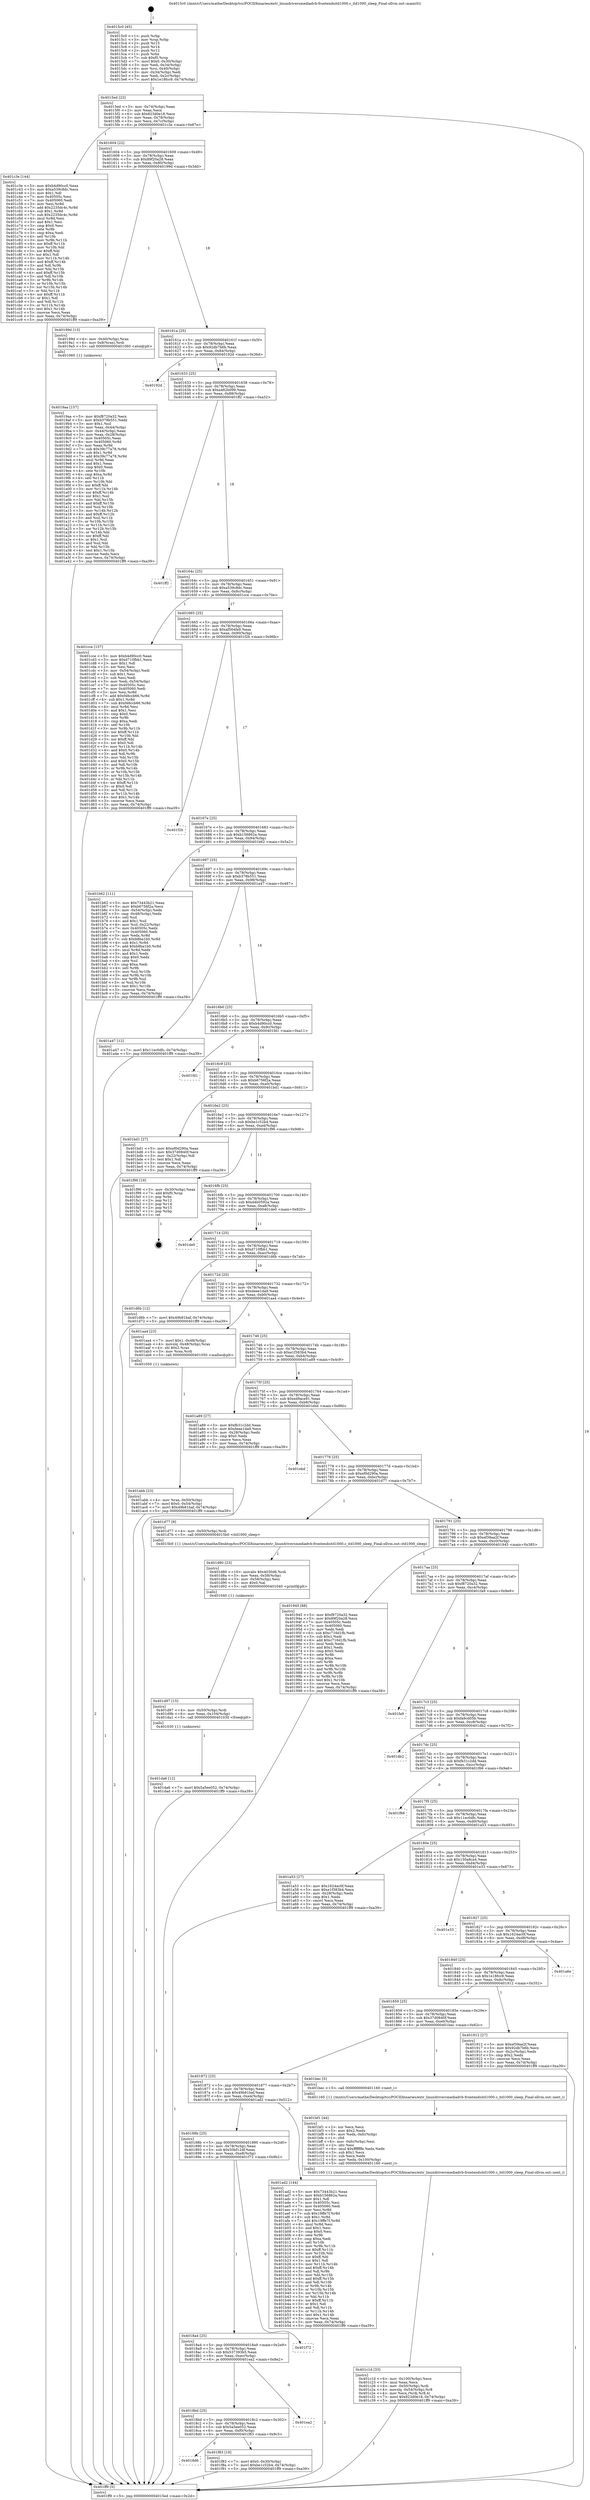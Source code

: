digraph "0x4015c0" {
  label = "0x4015c0 (/mnt/c/Users/mathe/Desktop/tcc/POCII/binaries/extr_linuxdriversmediadvb-frontendsitd1000.c_itd1000_sleep_Final-ollvm.out::main(0))"
  labelloc = "t"
  node[shape=record]

  Entry [label="",width=0.3,height=0.3,shape=circle,fillcolor=black,style=filled]
  "0x4015ed" [label="{
     0x4015ed [23]\l
     | [instrs]\l
     &nbsp;&nbsp;0x4015ed \<+3\>: mov -0x74(%rbp),%eax\l
     &nbsp;&nbsp;0x4015f0 \<+2\>: mov %eax,%ecx\l
     &nbsp;&nbsp;0x4015f2 \<+6\>: sub $0x823d0e18,%ecx\l
     &nbsp;&nbsp;0x4015f8 \<+3\>: mov %eax,-0x78(%rbp)\l
     &nbsp;&nbsp;0x4015fb \<+3\>: mov %ecx,-0x7c(%rbp)\l
     &nbsp;&nbsp;0x4015fe \<+6\>: je 0000000000401c3e \<main+0x67e\>\l
  }"]
  "0x401c3e" [label="{
     0x401c3e [144]\l
     | [instrs]\l
     &nbsp;&nbsp;0x401c3e \<+5\>: mov $0xb4d90cc0,%eax\l
     &nbsp;&nbsp;0x401c43 \<+5\>: mov $0xa539c8dc,%ecx\l
     &nbsp;&nbsp;0x401c48 \<+2\>: mov $0x1,%dl\l
     &nbsp;&nbsp;0x401c4a \<+7\>: mov 0x40505c,%esi\l
     &nbsp;&nbsp;0x401c51 \<+7\>: mov 0x405060,%edi\l
     &nbsp;&nbsp;0x401c58 \<+3\>: mov %esi,%r8d\l
     &nbsp;&nbsp;0x401c5b \<+7\>: add $0x2235dc4c,%r8d\l
     &nbsp;&nbsp;0x401c62 \<+4\>: sub $0x1,%r8d\l
     &nbsp;&nbsp;0x401c66 \<+7\>: sub $0x2235dc4c,%r8d\l
     &nbsp;&nbsp;0x401c6d \<+4\>: imul %r8d,%esi\l
     &nbsp;&nbsp;0x401c71 \<+3\>: and $0x1,%esi\l
     &nbsp;&nbsp;0x401c74 \<+3\>: cmp $0x0,%esi\l
     &nbsp;&nbsp;0x401c77 \<+4\>: sete %r9b\l
     &nbsp;&nbsp;0x401c7b \<+3\>: cmp $0xa,%edi\l
     &nbsp;&nbsp;0x401c7e \<+4\>: setl %r10b\l
     &nbsp;&nbsp;0x401c82 \<+3\>: mov %r9b,%r11b\l
     &nbsp;&nbsp;0x401c85 \<+4\>: xor $0xff,%r11b\l
     &nbsp;&nbsp;0x401c89 \<+3\>: mov %r10b,%bl\l
     &nbsp;&nbsp;0x401c8c \<+3\>: xor $0xff,%bl\l
     &nbsp;&nbsp;0x401c8f \<+3\>: xor $0x1,%dl\l
     &nbsp;&nbsp;0x401c92 \<+3\>: mov %r11b,%r14b\l
     &nbsp;&nbsp;0x401c95 \<+4\>: and $0xff,%r14b\l
     &nbsp;&nbsp;0x401c99 \<+3\>: and %dl,%r9b\l
     &nbsp;&nbsp;0x401c9c \<+3\>: mov %bl,%r15b\l
     &nbsp;&nbsp;0x401c9f \<+4\>: and $0xff,%r15b\l
     &nbsp;&nbsp;0x401ca3 \<+3\>: and %dl,%r10b\l
     &nbsp;&nbsp;0x401ca6 \<+3\>: or %r9b,%r14b\l
     &nbsp;&nbsp;0x401ca9 \<+3\>: or %r10b,%r15b\l
     &nbsp;&nbsp;0x401cac \<+3\>: xor %r15b,%r14b\l
     &nbsp;&nbsp;0x401caf \<+3\>: or %bl,%r11b\l
     &nbsp;&nbsp;0x401cb2 \<+4\>: xor $0xff,%r11b\l
     &nbsp;&nbsp;0x401cb6 \<+3\>: or $0x1,%dl\l
     &nbsp;&nbsp;0x401cb9 \<+3\>: and %dl,%r11b\l
     &nbsp;&nbsp;0x401cbc \<+3\>: or %r11b,%r14b\l
     &nbsp;&nbsp;0x401cbf \<+4\>: test $0x1,%r14b\l
     &nbsp;&nbsp;0x401cc3 \<+3\>: cmovne %ecx,%eax\l
     &nbsp;&nbsp;0x401cc6 \<+3\>: mov %eax,-0x74(%rbp)\l
     &nbsp;&nbsp;0x401cc9 \<+5\>: jmp 0000000000401ff9 \<main+0xa39\>\l
  }"]
  "0x401604" [label="{
     0x401604 [22]\l
     | [instrs]\l
     &nbsp;&nbsp;0x401604 \<+5\>: jmp 0000000000401609 \<main+0x49\>\l
     &nbsp;&nbsp;0x401609 \<+3\>: mov -0x78(%rbp),%eax\l
     &nbsp;&nbsp;0x40160c \<+5\>: sub $0x89f20a28,%eax\l
     &nbsp;&nbsp;0x401611 \<+3\>: mov %eax,-0x80(%rbp)\l
     &nbsp;&nbsp;0x401614 \<+6\>: je 000000000040199d \<main+0x3dd\>\l
  }"]
  Exit [label="",width=0.3,height=0.3,shape=circle,fillcolor=black,style=filled,peripheries=2]
  "0x40199d" [label="{
     0x40199d [13]\l
     | [instrs]\l
     &nbsp;&nbsp;0x40199d \<+4\>: mov -0x40(%rbp),%rax\l
     &nbsp;&nbsp;0x4019a1 \<+4\>: mov 0x8(%rax),%rdi\l
     &nbsp;&nbsp;0x4019a5 \<+5\>: call 0000000000401060 \<atoi@plt\>\l
     | [calls]\l
     &nbsp;&nbsp;0x401060 \{1\} (unknown)\l
  }"]
  "0x40161a" [label="{
     0x40161a [25]\l
     | [instrs]\l
     &nbsp;&nbsp;0x40161a \<+5\>: jmp 000000000040161f \<main+0x5f\>\l
     &nbsp;&nbsp;0x40161f \<+3\>: mov -0x78(%rbp),%eax\l
     &nbsp;&nbsp;0x401622 \<+5\>: sub $0x92db7b6b,%eax\l
     &nbsp;&nbsp;0x401627 \<+6\>: mov %eax,-0x84(%rbp)\l
     &nbsp;&nbsp;0x40162d \<+6\>: je 000000000040192d \<main+0x36d\>\l
  }"]
  "0x4018d6" [label="{
     0x4018d6\l
  }", style=dashed]
  "0x40192d" [label="{
     0x40192d\l
  }", style=dashed]
  "0x401633" [label="{
     0x401633 [25]\l
     | [instrs]\l
     &nbsp;&nbsp;0x401633 \<+5\>: jmp 0000000000401638 \<main+0x78\>\l
     &nbsp;&nbsp;0x401638 \<+3\>: mov -0x78(%rbp),%eax\l
     &nbsp;&nbsp;0x40163b \<+5\>: sub $0xa482b099,%eax\l
     &nbsp;&nbsp;0x401640 \<+6\>: mov %eax,-0x88(%rbp)\l
     &nbsp;&nbsp;0x401646 \<+6\>: je 0000000000401ff2 \<main+0xa32\>\l
  }"]
  "0x401f83" [label="{
     0x401f83 [19]\l
     | [instrs]\l
     &nbsp;&nbsp;0x401f83 \<+7\>: movl $0x0,-0x30(%rbp)\l
     &nbsp;&nbsp;0x401f8a \<+7\>: movl $0xbe1c52b4,-0x74(%rbp)\l
     &nbsp;&nbsp;0x401f91 \<+5\>: jmp 0000000000401ff9 \<main+0xa39\>\l
  }"]
  "0x401ff2" [label="{
     0x401ff2\l
  }", style=dashed]
  "0x40164c" [label="{
     0x40164c [25]\l
     | [instrs]\l
     &nbsp;&nbsp;0x40164c \<+5\>: jmp 0000000000401651 \<main+0x91\>\l
     &nbsp;&nbsp;0x401651 \<+3\>: mov -0x78(%rbp),%eax\l
     &nbsp;&nbsp;0x401654 \<+5\>: sub $0xa539c8dc,%eax\l
     &nbsp;&nbsp;0x401659 \<+6\>: mov %eax,-0x8c(%rbp)\l
     &nbsp;&nbsp;0x40165f \<+6\>: je 0000000000401cce \<main+0x70e\>\l
  }"]
  "0x4018bd" [label="{
     0x4018bd [25]\l
     | [instrs]\l
     &nbsp;&nbsp;0x4018bd \<+5\>: jmp 00000000004018c2 \<main+0x302\>\l
     &nbsp;&nbsp;0x4018c2 \<+3\>: mov -0x78(%rbp),%eax\l
     &nbsp;&nbsp;0x4018c5 \<+5\>: sub $0x5a5ee052,%eax\l
     &nbsp;&nbsp;0x4018ca \<+6\>: mov %eax,-0xf0(%rbp)\l
     &nbsp;&nbsp;0x4018d0 \<+6\>: je 0000000000401f83 \<main+0x9c3\>\l
  }"]
  "0x401cce" [label="{
     0x401cce [157]\l
     | [instrs]\l
     &nbsp;&nbsp;0x401cce \<+5\>: mov $0xb4d90cc0,%eax\l
     &nbsp;&nbsp;0x401cd3 \<+5\>: mov $0xd710fbb1,%ecx\l
     &nbsp;&nbsp;0x401cd8 \<+2\>: mov $0x1,%dl\l
     &nbsp;&nbsp;0x401cda \<+2\>: xor %esi,%esi\l
     &nbsp;&nbsp;0x401cdc \<+3\>: mov -0x54(%rbp),%edi\l
     &nbsp;&nbsp;0x401cdf \<+3\>: sub $0x1,%esi\l
     &nbsp;&nbsp;0x401ce2 \<+2\>: sub %esi,%edi\l
     &nbsp;&nbsp;0x401ce4 \<+3\>: mov %edi,-0x54(%rbp)\l
     &nbsp;&nbsp;0x401ce7 \<+7\>: mov 0x40505c,%esi\l
     &nbsp;&nbsp;0x401cee \<+7\>: mov 0x405060,%edi\l
     &nbsp;&nbsp;0x401cf5 \<+3\>: mov %esi,%r8d\l
     &nbsp;&nbsp;0x401cf8 \<+7\>: add $0xf48ccb66,%r8d\l
     &nbsp;&nbsp;0x401cff \<+4\>: sub $0x1,%r8d\l
     &nbsp;&nbsp;0x401d03 \<+7\>: sub $0xf48ccb66,%r8d\l
     &nbsp;&nbsp;0x401d0a \<+4\>: imul %r8d,%esi\l
     &nbsp;&nbsp;0x401d0e \<+3\>: and $0x1,%esi\l
     &nbsp;&nbsp;0x401d11 \<+3\>: cmp $0x0,%esi\l
     &nbsp;&nbsp;0x401d14 \<+4\>: sete %r9b\l
     &nbsp;&nbsp;0x401d18 \<+3\>: cmp $0xa,%edi\l
     &nbsp;&nbsp;0x401d1b \<+4\>: setl %r10b\l
     &nbsp;&nbsp;0x401d1f \<+3\>: mov %r9b,%r11b\l
     &nbsp;&nbsp;0x401d22 \<+4\>: xor $0xff,%r11b\l
     &nbsp;&nbsp;0x401d26 \<+3\>: mov %r10b,%bl\l
     &nbsp;&nbsp;0x401d29 \<+3\>: xor $0xff,%bl\l
     &nbsp;&nbsp;0x401d2c \<+3\>: xor $0x0,%dl\l
     &nbsp;&nbsp;0x401d2f \<+3\>: mov %r11b,%r14b\l
     &nbsp;&nbsp;0x401d32 \<+4\>: and $0x0,%r14b\l
     &nbsp;&nbsp;0x401d36 \<+3\>: and %dl,%r9b\l
     &nbsp;&nbsp;0x401d39 \<+3\>: mov %bl,%r15b\l
     &nbsp;&nbsp;0x401d3c \<+4\>: and $0x0,%r15b\l
     &nbsp;&nbsp;0x401d40 \<+3\>: and %dl,%r10b\l
     &nbsp;&nbsp;0x401d43 \<+3\>: or %r9b,%r14b\l
     &nbsp;&nbsp;0x401d46 \<+3\>: or %r10b,%r15b\l
     &nbsp;&nbsp;0x401d49 \<+3\>: xor %r15b,%r14b\l
     &nbsp;&nbsp;0x401d4c \<+3\>: or %bl,%r11b\l
     &nbsp;&nbsp;0x401d4f \<+4\>: xor $0xff,%r11b\l
     &nbsp;&nbsp;0x401d53 \<+3\>: or $0x0,%dl\l
     &nbsp;&nbsp;0x401d56 \<+3\>: and %dl,%r11b\l
     &nbsp;&nbsp;0x401d59 \<+3\>: or %r11b,%r14b\l
     &nbsp;&nbsp;0x401d5c \<+4\>: test $0x1,%r14b\l
     &nbsp;&nbsp;0x401d60 \<+3\>: cmovne %ecx,%eax\l
     &nbsp;&nbsp;0x401d63 \<+3\>: mov %eax,-0x74(%rbp)\l
     &nbsp;&nbsp;0x401d66 \<+5\>: jmp 0000000000401ff9 \<main+0xa39\>\l
  }"]
  "0x401665" [label="{
     0x401665 [25]\l
     | [instrs]\l
     &nbsp;&nbsp;0x401665 \<+5\>: jmp 000000000040166a \<main+0xaa\>\l
     &nbsp;&nbsp;0x40166a \<+3\>: mov -0x78(%rbp),%eax\l
     &nbsp;&nbsp;0x40166d \<+5\>: sub $0xaf564fa9,%eax\l
     &nbsp;&nbsp;0x401672 \<+6\>: mov %eax,-0x90(%rbp)\l
     &nbsp;&nbsp;0x401678 \<+6\>: je 0000000000401f2b \<main+0x96b\>\l
  }"]
  "0x401ea2" [label="{
     0x401ea2\l
  }", style=dashed]
  "0x401f2b" [label="{
     0x401f2b\l
  }", style=dashed]
  "0x40167e" [label="{
     0x40167e [25]\l
     | [instrs]\l
     &nbsp;&nbsp;0x40167e \<+5\>: jmp 0000000000401683 \<main+0xc3\>\l
     &nbsp;&nbsp;0x401683 \<+3\>: mov -0x78(%rbp),%eax\l
     &nbsp;&nbsp;0x401686 \<+5\>: sub $0xb156862a,%eax\l
     &nbsp;&nbsp;0x40168b \<+6\>: mov %eax,-0x94(%rbp)\l
     &nbsp;&nbsp;0x401691 \<+6\>: je 0000000000401b62 \<main+0x5a2\>\l
  }"]
  "0x4018a4" [label="{
     0x4018a4 [25]\l
     | [instrs]\l
     &nbsp;&nbsp;0x4018a4 \<+5\>: jmp 00000000004018a9 \<main+0x2e9\>\l
     &nbsp;&nbsp;0x4018a9 \<+3\>: mov -0x78(%rbp),%eax\l
     &nbsp;&nbsp;0x4018ac \<+5\>: sub $0x537393b5,%eax\l
     &nbsp;&nbsp;0x4018b1 \<+6\>: mov %eax,-0xec(%rbp)\l
     &nbsp;&nbsp;0x4018b7 \<+6\>: je 0000000000401ea2 \<main+0x8e2\>\l
  }"]
  "0x401b62" [label="{
     0x401b62 [111]\l
     | [instrs]\l
     &nbsp;&nbsp;0x401b62 \<+5\>: mov $0x73443b21,%eax\l
     &nbsp;&nbsp;0x401b67 \<+5\>: mov $0xb6756f2a,%ecx\l
     &nbsp;&nbsp;0x401b6c \<+3\>: mov -0x54(%rbp),%edx\l
     &nbsp;&nbsp;0x401b6f \<+3\>: cmp -0x48(%rbp),%edx\l
     &nbsp;&nbsp;0x401b72 \<+4\>: setl %sil\l
     &nbsp;&nbsp;0x401b76 \<+4\>: and $0x1,%sil\l
     &nbsp;&nbsp;0x401b7a \<+4\>: mov %sil,-0x22(%rbp)\l
     &nbsp;&nbsp;0x401b7e \<+7\>: mov 0x40505c,%edx\l
     &nbsp;&nbsp;0x401b85 \<+7\>: mov 0x405060,%edi\l
     &nbsp;&nbsp;0x401b8c \<+3\>: mov %edx,%r8d\l
     &nbsp;&nbsp;0x401b8f \<+7\>: sub $0xb8ba1b0,%r8d\l
     &nbsp;&nbsp;0x401b96 \<+4\>: sub $0x1,%r8d\l
     &nbsp;&nbsp;0x401b9a \<+7\>: add $0xb8ba1b0,%r8d\l
     &nbsp;&nbsp;0x401ba1 \<+4\>: imul %r8d,%edx\l
     &nbsp;&nbsp;0x401ba5 \<+3\>: and $0x1,%edx\l
     &nbsp;&nbsp;0x401ba8 \<+3\>: cmp $0x0,%edx\l
     &nbsp;&nbsp;0x401bab \<+4\>: sete %sil\l
     &nbsp;&nbsp;0x401baf \<+3\>: cmp $0xa,%edi\l
     &nbsp;&nbsp;0x401bb2 \<+4\>: setl %r9b\l
     &nbsp;&nbsp;0x401bb6 \<+3\>: mov %sil,%r10b\l
     &nbsp;&nbsp;0x401bb9 \<+3\>: and %r9b,%r10b\l
     &nbsp;&nbsp;0x401bbc \<+3\>: xor %r9b,%sil\l
     &nbsp;&nbsp;0x401bbf \<+3\>: or %sil,%r10b\l
     &nbsp;&nbsp;0x401bc2 \<+4\>: test $0x1,%r10b\l
     &nbsp;&nbsp;0x401bc6 \<+3\>: cmovne %ecx,%eax\l
     &nbsp;&nbsp;0x401bc9 \<+3\>: mov %eax,-0x74(%rbp)\l
     &nbsp;&nbsp;0x401bcc \<+5\>: jmp 0000000000401ff9 \<main+0xa39\>\l
  }"]
  "0x401697" [label="{
     0x401697 [25]\l
     | [instrs]\l
     &nbsp;&nbsp;0x401697 \<+5\>: jmp 000000000040169c \<main+0xdc\>\l
     &nbsp;&nbsp;0x40169c \<+3\>: mov -0x78(%rbp),%eax\l
     &nbsp;&nbsp;0x40169f \<+5\>: sub $0xb378b551,%eax\l
     &nbsp;&nbsp;0x4016a4 \<+6\>: mov %eax,-0x98(%rbp)\l
     &nbsp;&nbsp;0x4016aa \<+6\>: je 0000000000401a47 \<main+0x487\>\l
  }"]
  "0x401f72" [label="{
     0x401f72\l
  }", style=dashed]
  "0x401a47" [label="{
     0x401a47 [12]\l
     | [instrs]\l
     &nbsp;&nbsp;0x401a47 \<+7\>: movl $0x11ec0dfc,-0x74(%rbp)\l
     &nbsp;&nbsp;0x401a4e \<+5\>: jmp 0000000000401ff9 \<main+0xa39\>\l
  }"]
  "0x4016b0" [label="{
     0x4016b0 [25]\l
     | [instrs]\l
     &nbsp;&nbsp;0x4016b0 \<+5\>: jmp 00000000004016b5 \<main+0xf5\>\l
     &nbsp;&nbsp;0x4016b5 \<+3\>: mov -0x78(%rbp),%eax\l
     &nbsp;&nbsp;0x4016b8 \<+5\>: sub $0xb4d90cc0,%eax\l
     &nbsp;&nbsp;0x4016bd \<+6\>: mov %eax,-0x9c(%rbp)\l
     &nbsp;&nbsp;0x4016c3 \<+6\>: je 0000000000401fd1 \<main+0xa11\>\l
  }"]
  "0x401da6" [label="{
     0x401da6 [12]\l
     | [instrs]\l
     &nbsp;&nbsp;0x401da6 \<+7\>: movl $0x5a5ee052,-0x74(%rbp)\l
     &nbsp;&nbsp;0x401dad \<+5\>: jmp 0000000000401ff9 \<main+0xa39\>\l
  }"]
  "0x401fd1" [label="{
     0x401fd1\l
  }", style=dashed]
  "0x4016c9" [label="{
     0x4016c9 [25]\l
     | [instrs]\l
     &nbsp;&nbsp;0x4016c9 \<+5\>: jmp 00000000004016ce \<main+0x10e\>\l
     &nbsp;&nbsp;0x4016ce \<+3\>: mov -0x78(%rbp),%eax\l
     &nbsp;&nbsp;0x4016d1 \<+5\>: sub $0xb6756f2a,%eax\l
     &nbsp;&nbsp;0x4016d6 \<+6\>: mov %eax,-0xa0(%rbp)\l
     &nbsp;&nbsp;0x4016dc \<+6\>: je 0000000000401bd1 \<main+0x611\>\l
  }"]
  "0x401d97" [label="{
     0x401d97 [15]\l
     | [instrs]\l
     &nbsp;&nbsp;0x401d97 \<+4\>: mov -0x50(%rbp),%rdi\l
     &nbsp;&nbsp;0x401d9b \<+6\>: mov %eax,-0x104(%rbp)\l
     &nbsp;&nbsp;0x401da1 \<+5\>: call 0000000000401030 \<free@plt\>\l
     | [calls]\l
     &nbsp;&nbsp;0x401030 \{1\} (unknown)\l
  }"]
  "0x401bd1" [label="{
     0x401bd1 [27]\l
     | [instrs]\l
     &nbsp;&nbsp;0x401bd1 \<+5\>: mov $0xef0d290a,%eax\l
     &nbsp;&nbsp;0x401bd6 \<+5\>: mov $0x37d0840f,%ecx\l
     &nbsp;&nbsp;0x401bdb \<+3\>: mov -0x22(%rbp),%dl\l
     &nbsp;&nbsp;0x401bde \<+3\>: test $0x1,%dl\l
     &nbsp;&nbsp;0x401be1 \<+3\>: cmovne %ecx,%eax\l
     &nbsp;&nbsp;0x401be4 \<+3\>: mov %eax,-0x74(%rbp)\l
     &nbsp;&nbsp;0x401be7 \<+5\>: jmp 0000000000401ff9 \<main+0xa39\>\l
  }"]
  "0x4016e2" [label="{
     0x4016e2 [25]\l
     | [instrs]\l
     &nbsp;&nbsp;0x4016e2 \<+5\>: jmp 00000000004016e7 \<main+0x127\>\l
     &nbsp;&nbsp;0x4016e7 \<+3\>: mov -0x78(%rbp),%eax\l
     &nbsp;&nbsp;0x4016ea \<+5\>: sub $0xbe1c52b4,%eax\l
     &nbsp;&nbsp;0x4016ef \<+6\>: mov %eax,-0xa4(%rbp)\l
     &nbsp;&nbsp;0x4016f5 \<+6\>: je 0000000000401f96 \<main+0x9d6\>\l
  }"]
  "0x401d80" [label="{
     0x401d80 [23]\l
     | [instrs]\l
     &nbsp;&nbsp;0x401d80 \<+10\>: movabs $0x4030d6,%rdi\l
     &nbsp;&nbsp;0x401d8a \<+3\>: mov %eax,-0x58(%rbp)\l
     &nbsp;&nbsp;0x401d8d \<+3\>: mov -0x58(%rbp),%esi\l
     &nbsp;&nbsp;0x401d90 \<+2\>: mov $0x0,%al\l
     &nbsp;&nbsp;0x401d92 \<+5\>: call 0000000000401040 \<printf@plt\>\l
     | [calls]\l
     &nbsp;&nbsp;0x401040 \{1\} (unknown)\l
  }"]
  "0x401f96" [label="{
     0x401f96 [19]\l
     | [instrs]\l
     &nbsp;&nbsp;0x401f96 \<+3\>: mov -0x30(%rbp),%eax\l
     &nbsp;&nbsp;0x401f99 \<+7\>: add $0xf0,%rsp\l
     &nbsp;&nbsp;0x401fa0 \<+1\>: pop %rbx\l
     &nbsp;&nbsp;0x401fa1 \<+2\>: pop %r12\l
     &nbsp;&nbsp;0x401fa3 \<+2\>: pop %r14\l
     &nbsp;&nbsp;0x401fa5 \<+2\>: pop %r15\l
     &nbsp;&nbsp;0x401fa7 \<+1\>: pop %rbp\l
     &nbsp;&nbsp;0x401fa8 \<+1\>: ret\l
  }"]
  "0x4016fb" [label="{
     0x4016fb [25]\l
     | [instrs]\l
     &nbsp;&nbsp;0x4016fb \<+5\>: jmp 0000000000401700 \<main+0x140\>\l
     &nbsp;&nbsp;0x401700 \<+3\>: mov -0x78(%rbp),%eax\l
     &nbsp;&nbsp;0x401703 \<+5\>: sub $0xd4b0592a,%eax\l
     &nbsp;&nbsp;0x401708 \<+6\>: mov %eax,-0xa8(%rbp)\l
     &nbsp;&nbsp;0x40170e \<+6\>: je 0000000000401de0 \<main+0x820\>\l
  }"]
  "0x401c1d" [label="{
     0x401c1d [33]\l
     | [instrs]\l
     &nbsp;&nbsp;0x401c1d \<+6\>: mov -0x100(%rbp),%ecx\l
     &nbsp;&nbsp;0x401c23 \<+3\>: imul %eax,%ecx\l
     &nbsp;&nbsp;0x401c26 \<+4\>: mov -0x50(%rbp),%rdi\l
     &nbsp;&nbsp;0x401c2a \<+4\>: movslq -0x54(%rbp),%r8\l
     &nbsp;&nbsp;0x401c2e \<+4\>: mov %ecx,(%rdi,%r8,4)\l
     &nbsp;&nbsp;0x401c32 \<+7\>: movl $0x823d0e18,-0x74(%rbp)\l
     &nbsp;&nbsp;0x401c39 \<+5\>: jmp 0000000000401ff9 \<main+0xa39\>\l
  }"]
  "0x401de0" [label="{
     0x401de0\l
  }", style=dashed]
  "0x401714" [label="{
     0x401714 [25]\l
     | [instrs]\l
     &nbsp;&nbsp;0x401714 \<+5\>: jmp 0000000000401719 \<main+0x159\>\l
     &nbsp;&nbsp;0x401719 \<+3\>: mov -0x78(%rbp),%eax\l
     &nbsp;&nbsp;0x40171c \<+5\>: sub $0xd710fbb1,%eax\l
     &nbsp;&nbsp;0x401721 \<+6\>: mov %eax,-0xac(%rbp)\l
     &nbsp;&nbsp;0x401727 \<+6\>: je 0000000000401d6b \<main+0x7ab\>\l
  }"]
  "0x401bf1" [label="{
     0x401bf1 [44]\l
     | [instrs]\l
     &nbsp;&nbsp;0x401bf1 \<+2\>: xor %ecx,%ecx\l
     &nbsp;&nbsp;0x401bf3 \<+5\>: mov $0x2,%edx\l
     &nbsp;&nbsp;0x401bf8 \<+6\>: mov %edx,-0xfc(%rbp)\l
     &nbsp;&nbsp;0x401bfe \<+1\>: cltd\l
     &nbsp;&nbsp;0x401bff \<+6\>: mov -0xfc(%rbp),%esi\l
     &nbsp;&nbsp;0x401c05 \<+2\>: idiv %esi\l
     &nbsp;&nbsp;0x401c07 \<+6\>: imul $0xfffffffe,%edx,%edx\l
     &nbsp;&nbsp;0x401c0d \<+3\>: sub $0x1,%ecx\l
     &nbsp;&nbsp;0x401c10 \<+2\>: sub %ecx,%edx\l
     &nbsp;&nbsp;0x401c12 \<+6\>: mov %edx,-0x100(%rbp)\l
     &nbsp;&nbsp;0x401c18 \<+5\>: call 0000000000401160 \<next_i\>\l
     | [calls]\l
     &nbsp;&nbsp;0x401160 \{1\} (/mnt/c/Users/mathe/Desktop/tcc/POCII/binaries/extr_linuxdriversmediadvb-frontendsitd1000.c_itd1000_sleep_Final-ollvm.out::next_i)\l
  }"]
  "0x401d6b" [label="{
     0x401d6b [12]\l
     | [instrs]\l
     &nbsp;&nbsp;0x401d6b \<+7\>: movl $0x49b81baf,-0x74(%rbp)\l
     &nbsp;&nbsp;0x401d72 \<+5\>: jmp 0000000000401ff9 \<main+0xa39\>\l
  }"]
  "0x40172d" [label="{
     0x40172d [25]\l
     | [instrs]\l
     &nbsp;&nbsp;0x40172d \<+5\>: jmp 0000000000401732 \<main+0x172\>\l
     &nbsp;&nbsp;0x401732 \<+3\>: mov -0x78(%rbp),%eax\l
     &nbsp;&nbsp;0x401735 \<+5\>: sub $0xdeee1da9,%eax\l
     &nbsp;&nbsp;0x40173a \<+6\>: mov %eax,-0xb0(%rbp)\l
     &nbsp;&nbsp;0x401740 \<+6\>: je 0000000000401aa4 \<main+0x4e4\>\l
  }"]
  "0x40188b" [label="{
     0x40188b [25]\l
     | [instrs]\l
     &nbsp;&nbsp;0x40188b \<+5\>: jmp 0000000000401890 \<main+0x2d0\>\l
     &nbsp;&nbsp;0x401890 \<+3\>: mov -0x78(%rbp),%eax\l
     &nbsp;&nbsp;0x401893 \<+5\>: sub $0x50bf12df,%eax\l
     &nbsp;&nbsp;0x401898 \<+6\>: mov %eax,-0xe8(%rbp)\l
     &nbsp;&nbsp;0x40189e \<+6\>: je 0000000000401f72 \<main+0x9b2\>\l
  }"]
  "0x401aa4" [label="{
     0x401aa4 [23]\l
     | [instrs]\l
     &nbsp;&nbsp;0x401aa4 \<+7\>: movl $0x1,-0x48(%rbp)\l
     &nbsp;&nbsp;0x401aab \<+4\>: movslq -0x48(%rbp),%rax\l
     &nbsp;&nbsp;0x401aaf \<+4\>: shl $0x2,%rax\l
     &nbsp;&nbsp;0x401ab3 \<+3\>: mov %rax,%rdi\l
     &nbsp;&nbsp;0x401ab6 \<+5\>: call 0000000000401050 \<malloc@plt\>\l
     | [calls]\l
     &nbsp;&nbsp;0x401050 \{1\} (unknown)\l
  }"]
  "0x401746" [label="{
     0x401746 [25]\l
     | [instrs]\l
     &nbsp;&nbsp;0x401746 \<+5\>: jmp 000000000040174b \<main+0x18b\>\l
     &nbsp;&nbsp;0x40174b \<+3\>: mov -0x78(%rbp),%eax\l
     &nbsp;&nbsp;0x40174e \<+5\>: sub $0xe1f383b4,%eax\l
     &nbsp;&nbsp;0x401753 \<+6\>: mov %eax,-0xb4(%rbp)\l
     &nbsp;&nbsp;0x401759 \<+6\>: je 0000000000401a89 \<main+0x4c9\>\l
  }"]
  "0x401ad2" [label="{
     0x401ad2 [144]\l
     | [instrs]\l
     &nbsp;&nbsp;0x401ad2 \<+5\>: mov $0x73443b21,%eax\l
     &nbsp;&nbsp;0x401ad7 \<+5\>: mov $0xb156862a,%ecx\l
     &nbsp;&nbsp;0x401adc \<+2\>: mov $0x1,%dl\l
     &nbsp;&nbsp;0x401ade \<+7\>: mov 0x40505c,%esi\l
     &nbsp;&nbsp;0x401ae5 \<+7\>: mov 0x405060,%edi\l
     &nbsp;&nbsp;0x401aec \<+3\>: mov %esi,%r8d\l
     &nbsp;&nbsp;0x401aef \<+7\>: sub $0x19ffe7f,%r8d\l
     &nbsp;&nbsp;0x401af6 \<+4\>: sub $0x1,%r8d\l
     &nbsp;&nbsp;0x401afa \<+7\>: add $0x19ffe7f,%r8d\l
     &nbsp;&nbsp;0x401b01 \<+4\>: imul %r8d,%esi\l
     &nbsp;&nbsp;0x401b05 \<+3\>: and $0x1,%esi\l
     &nbsp;&nbsp;0x401b08 \<+3\>: cmp $0x0,%esi\l
     &nbsp;&nbsp;0x401b0b \<+4\>: sete %r9b\l
     &nbsp;&nbsp;0x401b0f \<+3\>: cmp $0xa,%edi\l
     &nbsp;&nbsp;0x401b12 \<+4\>: setl %r10b\l
     &nbsp;&nbsp;0x401b16 \<+3\>: mov %r9b,%r11b\l
     &nbsp;&nbsp;0x401b19 \<+4\>: xor $0xff,%r11b\l
     &nbsp;&nbsp;0x401b1d \<+3\>: mov %r10b,%bl\l
     &nbsp;&nbsp;0x401b20 \<+3\>: xor $0xff,%bl\l
     &nbsp;&nbsp;0x401b23 \<+3\>: xor $0x1,%dl\l
     &nbsp;&nbsp;0x401b26 \<+3\>: mov %r11b,%r14b\l
     &nbsp;&nbsp;0x401b29 \<+4\>: and $0xff,%r14b\l
     &nbsp;&nbsp;0x401b2d \<+3\>: and %dl,%r9b\l
     &nbsp;&nbsp;0x401b30 \<+3\>: mov %bl,%r15b\l
     &nbsp;&nbsp;0x401b33 \<+4\>: and $0xff,%r15b\l
     &nbsp;&nbsp;0x401b37 \<+3\>: and %dl,%r10b\l
     &nbsp;&nbsp;0x401b3a \<+3\>: or %r9b,%r14b\l
     &nbsp;&nbsp;0x401b3d \<+3\>: or %r10b,%r15b\l
     &nbsp;&nbsp;0x401b40 \<+3\>: xor %r15b,%r14b\l
     &nbsp;&nbsp;0x401b43 \<+3\>: or %bl,%r11b\l
     &nbsp;&nbsp;0x401b46 \<+4\>: xor $0xff,%r11b\l
     &nbsp;&nbsp;0x401b4a \<+3\>: or $0x1,%dl\l
     &nbsp;&nbsp;0x401b4d \<+3\>: and %dl,%r11b\l
     &nbsp;&nbsp;0x401b50 \<+3\>: or %r11b,%r14b\l
     &nbsp;&nbsp;0x401b53 \<+4\>: test $0x1,%r14b\l
     &nbsp;&nbsp;0x401b57 \<+3\>: cmovne %ecx,%eax\l
     &nbsp;&nbsp;0x401b5a \<+3\>: mov %eax,-0x74(%rbp)\l
     &nbsp;&nbsp;0x401b5d \<+5\>: jmp 0000000000401ff9 \<main+0xa39\>\l
  }"]
  "0x401a89" [label="{
     0x401a89 [27]\l
     | [instrs]\l
     &nbsp;&nbsp;0x401a89 \<+5\>: mov $0xfb31c2dd,%eax\l
     &nbsp;&nbsp;0x401a8e \<+5\>: mov $0xdeee1da9,%ecx\l
     &nbsp;&nbsp;0x401a93 \<+3\>: mov -0x28(%rbp),%edx\l
     &nbsp;&nbsp;0x401a96 \<+3\>: cmp $0x0,%edx\l
     &nbsp;&nbsp;0x401a99 \<+3\>: cmove %ecx,%eax\l
     &nbsp;&nbsp;0x401a9c \<+3\>: mov %eax,-0x74(%rbp)\l
     &nbsp;&nbsp;0x401a9f \<+5\>: jmp 0000000000401ff9 \<main+0xa39\>\l
  }"]
  "0x40175f" [label="{
     0x40175f [25]\l
     | [instrs]\l
     &nbsp;&nbsp;0x40175f \<+5\>: jmp 0000000000401764 \<main+0x1a4\>\l
     &nbsp;&nbsp;0x401764 \<+3\>: mov -0x78(%rbp),%eax\l
     &nbsp;&nbsp;0x401767 \<+5\>: sub $0xed9ace91,%eax\l
     &nbsp;&nbsp;0x40176c \<+6\>: mov %eax,-0xb8(%rbp)\l
     &nbsp;&nbsp;0x401772 \<+6\>: je 0000000000401ebd \<main+0x8fd\>\l
  }"]
  "0x401872" [label="{
     0x401872 [25]\l
     | [instrs]\l
     &nbsp;&nbsp;0x401872 \<+5\>: jmp 0000000000401877 \<main+0x2b7\>\l
     &nbsp;&nbsp;0x401877 \<+3\>: mov -0x78(%rbp),%eax\l
     &nbsp;&nbsp;0x40187a \<+5\>: sub $0x49b81baf,%eax\l
     &nbsp;&nbsp;0x40187f \<+6\>: mov %eax,-0xe4(%rbp)\l
     &nbsp;&nbsp;0x401885 \<+6\>: je 0000000000401ad2 \<main+0x512\>\l
  }"]
  "0x401ebd" [label="{
     0x401ebd\l
  }", style=dashed]
  "0x401778" [label="{
     0x401778 [25]\l
     | [instrs]\l
     &nbsp;&nbsp;0x401778 \<+5\>: jmp 000000000040177d \<main+0x1bd\>\l
     &nbsp;&nbsp;0x40177d \<+3\>: mov -0x78(%rbp),%eax\l
     &nbsp;&nbsp;0x401780 \<+5\>: sub $0xef0d290a,%eax\l
     &nbsp;&nbsp;0x401785 \<+6\>: mov %eax,-0xbc(%rbp)\l
     &nbsp;&nbsp;0x40178b \<+6\>: je 0000000000401d77 \<main+0x7b7\>\l
  }"]
  "0x401bec" [label="{
     0x401bec [5]\l
     | [instrs]\l
     &nbsp;&nbsp;0x401bec \<+5\>: call 0000000000401160 \<next_i\>\l
     | [calls]\l
     &nbsp;&nbsp;0x401160 \{1\} (/mnt/c/Users/mathe/Desktop/tcc/POCII/binaries/extr_linuxdriversmediadvb-frontendsitd1000.c_itd1000_sleep_Final-ollvm.out::next_i)\l
  }"]
  "0x401d77" [label="{
     0x401d77 [9]\l
     | [instrs]\l
     &nbsp;&nbsp;0x401d77 \<+4\>: mov -0x50(%rbp),%rdi\l
     &nbsp;&nbsp;0x401d7b \<+5\>: call 00000000004015b0 \<itd1000_sleep\>\l
     | [calls]\l
     &nbsp;&nbsp;0x4015b0 \{1\} (/mnt/c/Users/mathe/Desktop/tcc/POCII/binaries/extr_linuxdriversmediadvb-frontendsitd1000.c_itd1000_sleep_Final-ollvm.out::itd1000_sleep)\l
  }"]
  "0x401791" [label="{
     0x401791 [25]\l
     | [instrs]\l
     &nbsp;&nbsp;0x401791 \<+5\>: jmp 0000000000401796 \<main+0x1d6\>\l
     &nbsp;&nbsp;0x401796 \<+3\>: mov -0x78(%rbp),%eax\l
     &nbsp;&nbsp;0x401799 \<+5\>: sub $0xef39aa2f,%eax\l
     &nbsp;&nbsp;0x40179e \<+6\>: mov %eax,-0xc0(%rbp)\l
     &nbsp;&nbsp;0x4017a4 \<+6\>: je 0000000000401945 \<main+0x385\>\l
  }"]
  "0x401abb" [label="{
     0x401abb [23]\l
     | [instrs]\l
     &nbsp;&nbsp;0x401abb \<+4\>: mov %rax,-0x50(%rbp)\l
     &nbsp;&nbsp;0x401abf \<+7\>: movl $0x0,-0x54(%rbp)\l
     &nbsp;&nbsp;0x401ac6 \<+7\>: movl $0x49b81baf,-0x74(%rbp)\l
     &nbsp;&nbsp;0x401acd \<+5\>: jmp 0000000000401ff9 \<main+0xa39\>\l
  }"]
  "0x401945" [label="{
     0x401945 [88]\l
     | [instrs]\l
     &nbsp;&nbsp;0x401945 \<+5\>: mov $0xf8720a32,%eax\l
     &nbsp;&nbsp;0x40194a \<+5\>: mov $0x89f20a28,%ecx\l
     &nbsp;&nbsp;0x40194f \<+7\>: mov 0x40505c,%edx\l
     &nbsp;&nbsp;0x401956 \<+7\>: mov 0x405060,%esi\l
     &nbsp;&nbsp;0x40195d \<+2\>: mov %edx,%edi\l
     &nbsp;&nbsp;0x40195f \<+6\>: sub $0xc716d1fb,%edi\l
     &nbsp;&nbsp;0x401965 \<+3\>: sub $0x1,%edi\l
     &nbsp;&nbsp;0x401968 \<+6\>: add $0xc716d1fb,%edi\l
     &nbsp;&nbsp;0x40196e \<+3\>: imul %edi,%edx\l
     &nbsp;&nbsp;0x401971 \<+3\>: and $0x1,%edx\l
     &nbsp;&nbsp;0x401974 \<+3\>: cmp $0x0,%edx\l
     &nbsp;&nbsp;0x401977 \<+4\>: sete %r8b\l
     &nbsp;&nbsp;0x40197b \<+3\>: cmp $0xa,%esi\l
     &nbsp;&nbsp;0x40197e \<+4\>: setl %r9b\l
     &nbsp;&nbsp;0x401982 \<+3\>: mov %r8b,%r10b\l
     &nbsp;&nbsp;0x401985 \<+3\>: and %r9b,%r10b\l
     &nbsp;&nbsp;0x401988 \<+3\>: xor %r9b,%r8b\l
     &nbsp;&nbsp;0x40198b \<+3\>: or %r8b,%r10b\l
     &nbsp;&nbsp;0x40198e \<+4\>: test $0x1,%r10b\l
     &nbsp;&nbsp;0x401992 \<+3\>: cmovne %ecx,%eax\l
     &nbsp;&nbsp;0x401995 \<+3\>: mov %eax,-0x74(%rbp)\l
     &nbsp;&nbsp;0x401998 \<+5\>: jmp 0000000000401ff9 \<main+0xa39\>\l
  }"]
  "0x4017aa" [label="{
     0x4017aa [25]\l
     | [instrs]\l
     &nbsp;&nbsp;0x4017aa \<+5\>: jmp 00000000004017af \<main+0x1ef\>\l
     &nbsp;&nbsp;0x4017af \<+3\>: mov -0x78(%rbp),%eax\l
     &nbsp;&nbsp;0x4017b2 \<+5\>: sub $0xf8720a32,%eax\l
     &nbsp;&nbsp;0x4017b7 \<+6\>: mov %eax,-0xc4(%rbp)\l
     &nbsp;&nbsp;0x4017bd \<+6\>: je 0000000000401fa9 \<main+0x9e9\>\l
  }"]
  "0x4019aa" [label="{
     0x4019aa [157]\l
     | [instrs]\l
     &nbsp;&nbsp;0x4019aa \<+5\>: mov $0xf8720a32,%ecx\l
     &nbsp;&nbsp;0x4019af \<+5\>: mov $0xb378b551,%edx\l
     &nbsp;&nbsp;0x4019b4 \<+3\>: mov $0x1,%sil\l
     &nbsp;&nbsp;0x4019b7 \<+3\>: mov %eax,-0x44(%rbp)\l
     &nbsp;&nbsp;0x4019ba \<+3\>: mov -0x44(%rbp),%eax\l
     &nbsp;&nbsp;0x4019bd \<+3\>: mov %eax,-0x28(%rbp)\l
     &nbsp;&nbsp;0x4019c0 \<+7\>: mov 0x40505c,%eax\l
     &nbsp;&nbsp;0x4019c7 \<+8\>: mov 0x405060,%r8d\l
     &nbsp;&nbsp;0x4019cf \<+3\>: mov %eax,%r9d\l
     &nbsp;&nbsp;0x4019d2 \<+7\>: sub $0x39c77a78,%r9d\l
     &nbsp;&nbsp;0x4019d9 \<+4\>: sub $0x1,%r9d\l
     &nbsp;&nbsp;0x4019dd \<+7\>: add $0x39c77a78,%r9d\l
     &nbsp;&nbsp;0x4019e4 \<+4\>: imul %r9d,%eax\l
     &nbsp;&nbsp;0x4019e8 \<+3\>: and $0x1,%eax\l
     &nbsp;&nbsp;0x4019eb \<+3\>: cmp $0x0,%eax\l
     &nbsp;&nbsp;0x4019ee \<+4\>: sete %r10b\l
     &nbsp;&nbsp;0x4019f2 \<+4\>: cmp $0xa,%r8d\l
     &nbsp;&nbsp;0x4019f6 \<+4\>: setl %r11b\l
     &nbsp;&nbsp;0x4019fa \<+3\>: mov %r10b,%bl\l
     &nbsp;&nbsp;0x4019fd \<+3\>: xor $0xff,%bl\l
     &nbsp;&nbsp;0x401a00 \<+3\>: mov %r11b,%r14b\l
     &nbsp;&nbsp;0x401a03 \<+4\>: xor $0xff,%r14b\l
     &nbsp;&nbsp;0x401a07 \<+4\>: xor $0x1,%sil\l
     &nbsp;&nbsp;0x401a0b \<+3\>: mov %bl,%r15b\l
     &nbsp;&nbsp;0x401a0e \<+4\>: and $0xff,%r15b\l
     &nbsp;&nbsp;0x401a12 \<+3\>: and %sil,%r10b\l
     &nbsp;&nbsp;0x401a15 \<+3\>: mov %r14b,%r12b\l
     &nbsp;&nbsp;0x401a18 \<+4\>: and $0xff,%r12b\l
     &nbsp;&nbsp;0x401a1c \<+3\>: and %sil,%r11b\l
     &nbsp;&nbsp;0x401a1f \<+3\>: or %r10b,%r15b\l
     &nbsp;&nbsp;0x401a22 \<+3\>: or %r11b,%r12b\l
     &nbsp;&nbsp;0x401a25 \<+3\>: xor %r12b,%r15b\l
     &nbsp;&nbsp;0x401a28 \<+3\>: or %r14b,%bl\l
     &nbsp;&nbsp;0x401a2b \<+3\>: xor $0xff,%bl\l
     &nbsp;&nbsp;0x401a2e \<+4\>: or $0x1,%sil\l
     &nbsp;&nbsp;0x401a32 \<+3\>: and %sil,%bl\l
     &nbsp;&nbsp;0x401a35 \<+3\>: or %bl,%r15b\l
     &nbsp;&nbsp;0x401a38 \<+4\>: test $0x1,%r15b\l
     &nbsp;&nbsp;0x401a3c \<+3\>: cmovne %edx,%ecx\l
     &nbsp;&nbsp;0x401a3f \<+3\>: mov %ecx,-0x74(%rbp)\l
     &nbsp;&nbsp;0x401a42 \<+5\>: jmp 0000000000401ff9 \<main+0xa39\>\l
  }"]
  "0x401fa9" [label="{
     0x401fa9\l
  }", style=dashed]
  "0x4017c3" [label="{
     0x4017c3 [25]\l
     | [instrs]\l
     &nbsp;&nbsp;0x4017c3 \<+5\>: jmp 00000000004017c8 \<main+0x208\>\l
     &nbsp;&nbsp;0x4017c8 \<+3\>: mov -0x78(%rbp),%eax\l
     &nbsp;&nbsp;0x4017cb \<+5\>: sub $0xfa9cd05b,%eax\l
     &nbsp;&nbsp;0x4017d0 \<+6\>: mov %eax,-0xc8(%rbp)\l
     &nbsp;&nbsp;0x4017d6 \<+6\>: je 0000000000401db2 \<main+0x7f2\>\l
  }"]
  "0x4015c0" [label="{
     0x4015c0 [45]\l
     | [instrs]\l
     &nbsp;&nbsp;0x4015c0 \<+1\>: push %rbp\l
     &nbsp;&nbsp;0x4015c1 \<+3\>: mov %rsp,%rbp\l
     &nbsp;&nbsp;0x4015c4 \<+2\>: push %r15\l
     &nbsp;&nbsp;0x4015c6 \<+2\>: push %r14\l
     &nbsp;&nbsp;0x4015c8 \<+2\>: push %r12\l
     &nbsp;&nbsp;0x4015ca \<+1\>: push %rbx\l
     &nbsp;&nbsp;0x4015cb \<+7\>: sub $0xf0,%rsp\l
     &nbsp;&nbsp;0x4015d2 \<+7\>: movl $0x0,-0x30(%rbp)\l
     &nbsp;&nbsp;0x4015d9 \<+3\>: mov %edi,-0x34(%rbp)\l
     &nbsp;&nbsp;0x4015dc \<+4\>: mov %rsi,-0x40(%rbp)\l
     &nbsp;&nbsp;0x4015e0 \<+3\>: mov -0x34(%rbp),%edi\l
     &nbsp;&nbsp;0x4015e3 \<+3\>: mov %edi,-0x2c(%rbp)\l
     &nbsp;&nbsp;0x4015e6 \<+7\>: movl $0x1e18fcc9,-0x74(%rbp)\l
  }"]
  "0x401db2" [label="{
     0x401db2\l
  }", style=dashed]
  "0x4017dc" [label="{
     0x4017dc [25]\l
     | [instrs]\l
     &nbsp;&nbsp;0x4017dc \<+5\>: jmp 00000000004017e1 \<main+0x221\>\l
     &nbsp;&nbsp;0x4017e1 \<+3\>: mov -0x78(%rbp),%eax\l
     &nbsp;&nbsp;0x4017e4 \<+5\>: sub $0xfb31c2dd,%eax\l
     &nbsp;&nbsp;0x4017e9 \<+6\>: mov %eax,-0xcc(%rbp)\l
     &nbsp;&nbsp;0x4017ef \<+6\>: je 0000000000401f66 \<main+0x9a6\>\l
  }"]
  "0x401ff9" [label="{
     0x401ff9 [5]\l
     | [instrs]\l
     &nbsp;&nbsp;0x401ff9 \<+5\>: jmp 00000000004015ed \<main+0x2d\>\l
  }"]
  "0x401f66" [label="{
     0x401f66\l
  }", style=dashed]
  "0x4017f5" [label="{
     0x4017f5 [25]\l
     | [instrs]\l
     &nbsp;&nbsp;0x4017f5 \<+5\>: jmp 00000000004017fa \<main+0x23a\>\l
     &nbsp;&nbsp;0x4017fa \<+3\>: mov -0x78(%rbp),%eax\l
     &nbsp;&nbsp;0x4017fd \<+5\>: sub $0x11ec0dfc,%eax\l
     &nbsp;&nbsp;0x401802 \<+6\>: mov %eax,-0xd0(%rbp)\l
     &nbsp;&nbsp;0x401808 \<+6\>: je 0000000000401a53 \<main+0x493\>\l
  }"]
  "0x401859" [label="{
     0x401859 [25]\l
     | [instrs]\l
     &nbsp;&nbsp;0x401859 \<+5\>: jmp 000000000040185e \<main+0x29e\>\l
     &nbsp;&nbsp;0x40185e \<+3\>: mov -0x78(%rbp),%eax\l
     &nbsp;&nbsp;0x401861 \<+5\>: sub $0x37d0840f,%eax\l
     &nbsp;&nbsp;0x401866 \<+6\>: mov %eax,-0xe0(%rbp)\l
     &nbsp;&nbsp;0x40186c \<+6\>: je 0000000000401bec \<main+0x62c\>\l
  }"]
  "0x401a53" [label="{
     0x401a53 [27]\l
     | [instrs]\l
     &nbsp;&nbsp;0x401a53 \<+5\>: mov $0x1624ac0f,%eax\l
     &nbsp;&nbsp;0x401a58 \<+5\>: mov $0xe1f383b4,%ecx\l
     &nbsp;&nbsp;0x401a5d \<+3\>: mov -0x28(%rbp),%edx\l
     &nbsp;&nbsp;0x401a60 \<+3\>: cmp $0x1,%edx\l
     &nbsp;&nbsp;0x401a63 \<+3\>: cmovl %ecx,%eax\l
     &nbsp;&nbsp;0x401a66 \<+3\>: mov %eax,-0x74(%rbp)\l
     &nbsp;&nbsp;0x401a69 \<+5\>: jmp 0000000000401ff9 \<main+0xa39\>\l
  }"]
  "0x40180e" [label="{
     0x40180e [25]\l
     | [instrs]\l
     &nbsp;&nbsp;0x40180e \<+5\>: jmp 0000000000401813 \<main+0x253\>\l
     &nbsp;&nbsp;0x401813 \<+3\>: mov -0x78(%rbp),%eax\l
     &nbsp;&nbsp;0x401816 \<+5\>: sub $0x150a8ca4,%eax\l
     &nbsp;&nbsp;0x40181b \<+6\>: mov %eax,-0xd4(%rbp)\l
     &nbsp;&nbsp;0x401821 \<+6\>: je 0000000000401e33 \<main+0x873\>\l
  }"]
  "0x401912" [label="{
     0x401912 [27]\l
     | [instrs]\l
     &nbsp;&nbsp;0x401912 \<+5\>: mov $0xef39aa2f,%eax\l
     &nbsp;&nbsp;0x401917 \<+5\>: mov $0x92db7b6b,%ecx\l
     &nbsp;&nbsp;0x40191c \<+3\>: mov -0x2c(%rbp),%edx\l
     &nbsp;&nbsp;0x40191f \<+3\>: cmp $0x2,%edx\l
     &nbsp;&nbsp;0x401922 \<+3\>: cmovne %ecx,%eax\l
     &nbsp;&nbsp;0x401925 \<+3\>: mov %eax,-0x74(%rbp)\l
     &nbsp;&nbsp;0x401928 \<+5\>: jmp 0000000000401ff9 \<main+0xa39\>\l
  }"]
  "0x401e33" [label="{
     0x401e33\l
  }", style=dashed]
  "0x401827" [label="{
     0x401827 [25]\l
     | [instrs]\l
     &nbsp;&nbsp;0x401827 \<+5\>: jmp 000000000040182c \<main+0x26c\>\l
     &nbsp;&nbsp;0x40182c \<+3\>: mov -0x78(%rbp),%eax\l
     &nbsp;&nbsp;0x40182f \<+5\>: sub $0x1624ac0f,%eax\l
     &nbsp;&nbsp;0x401834 \<+6\>: mov %eax,-0xd8(%rbp)\l
     &nbsp;&nbsp;0x40183a \<+6\>: je 0000000000401a6e \<main+0x4ae\>\l
  }"]
  "0x401840" [label="{
     0x401840 [25]\l
     | [instrs]\l
     &nbsp;&nbsp;0x401840 \<+5\>: jmp 0000000000401845 \<main+0x285\>\l
     &nbsp;&nbsp;0x401845 \<+3\>: mov -0x78(%rbp),%eax\l
     &nbsp;&nbsp;0x401848 \<+5\>: sub $0x1e18fcc9,%eax\l
     &nbsp;&nbsp;0x40184d \<+6\>: mov %eax,-0xdc(%rbp)\l
     &nbsp;&nbsp;0x401853 \<+6\>: je 0000000000401912 \<main+0x352\>\l
  }"]
  "0x401a6e" [label="{
     0x401a6e\l
  }", style=dashed]
  Entry -> "0x4015c0" [label=" 1"]
  "0x4015ed" -> "0x401c3e" [label=" 1"]
  "0x4015ed" -> "0x401604" [label=" 19"]
  "0x401f96" -> Exit [label=" 1"]
  "0x401604" -> "0x40199d" [label=" 1"]
  "0x401604" -> "0x40161a" [label=" 18"]
  "0x401f83" -> "0x401ff9" [label=" 1"]
  "0x40161a" -> "0x40192d" [label=" 0"]
  "0x40161a" -> "0x401633" [label=" 18"]
  "0x4018bd" -> "0x4018d6" [label=" 0"]
  "0x401633" -> "0x401ff2" [label=" 0"]
  "0x401633" -> "0x40164c" [label=" 18"]
  "0x4018bd" -> "0x401f83" [label=" 1"]
  "0x40164c" -> "0x401cce" [label=" 1"]
  "0x40164c" -> "0x401665" [label=" 17"]
  "0x4018a4" -> "0x4018bd" [label=" 1"]
  "0x401665" -> "0x401f2b" [label=" 0"]
  "0x401665" -> "0x40167e" [label=" 17"]
  "0x4018a4" -> "0x401ea2" [label=" 0"]
  "0x40167e" -> "0x401b62" [label=" 2"]
  "0x40167e" -> "0x401697" [label=" 15"]
  "0x40188b" -> "0x4018a4" [label=" 1"]
  "0x401697" -> "0x401a47" [label=" 1"]
  "0x401697" -> "0x4016b0" [label=" 14"]
  "0x40188b" -> "0x401f72" [label=" 0"]
  "0x4016b0" -> "0x401fd1" [label=" 0"]
  "0x4016b0" -> "0x4016c9" [label=" 14"]
  "0x401da6" -> "0x401ff9" [label=" 1"]
  "0x4016c9" -> "0x401bd1" [label=" 2"]
  "0x4016c9" -> "0x4016e2" [label=" 12"]
  "0x401d97" -> "0x401da6" [label=" 1"]
  "0x4016e2" -> "0x401f96" [label=" 1"]
  "0x4016e2" -> "0x4016fb" [label=" 11"]
  "0x401d80" -> "0x401d97" [label=" 1"]
  "0x4016fb" -> "0x401de0" [label=" 0"]
  "0x4016fb" -> "0x401714" [label=" 11"]
  "0x401d77" -> "0x401d80" [label=" 1"]
  "0x401714" -> "0x401d6b" [label=" 1"]
  "0x401714" -> "0x40172d" [label=" 10"]
  "0x401d6b" -> "0x401ff9" [label=" 1"]
  "0x40172d" -> "0x401aa4" [label=" 1"]
  "0x40172d" -> "0x401746" [label=" 9"]
  "0x401cce" -> "0x401ff9" [label=" 1"]
  "0x401746" -> "0x401a89" [label=" 1"]
  "0x401746" -> "0x40175f" [label=" 8"]
  "0x401c3e" -> "0x401ff9" [label=" 1"]
  "0x40175f" -> "0x401ebd" [label=" 0"]
  "0x40175f" -> "0x401778" [label=" 8"]
  "0x401bf1" -> "0x401c1d" [label=" 1"]
  "0x401778" -> "0x401d77" [label=" 1"]
  "0x401778" -> "0x401791" [label=" 7"]
  "0x401bec" -> "0x401bf1" [label=" 1"]
  "0x401791" -> "0x401945" [label=" 1"]
  "0x401791" -> "0x4017aa" [label=" 6"]
  "0x401b62" -> "0x401ff9" [label=" 2"]
  "0x4017aa" -> "0x401fa9" [label=" 0"]
  "0x4017aa" -> "0x4017c3" [label=" 6"]
  "0x401ad2" -> "0x401ff9" [label=" 2"]
  "0x4017c3" -> "0x401db2" [label=" 0"]
  "0x4017c3" -> "0x4017dc" [label=" 6"]
  "0x401872" -> "0x40188b" [label=" 1"]
  "0x4017dc" -> "0x401f66" [label=" 0"]
  "0x4017dc" -> "0x4017f5" [label=" 6"]
  "0x401872" -> "0x401ad2" [label=" 2"]
  "0x4017f5" -> "0x401a53" [label=" 1"]
  "0x4017f5" -> "0x40180e" [label=" 5"]
  "0x401c1d" -> "0x401ff9" [label=" 1"]
  "0x40180e" -> "0x401e33" [label=" 0"]
  "0x40180e" -> "0x401827" [label=" 5"]
  "0x401859" -> "0x401872" [label=" 3"]
  "0x401827" -> "0x401a6e" [label=" 0"]
  "0x401827" -> "0x401840" [label=" 5"]
  "0x401859" -> "0x401bec" [label=" 1"]
  "0x401840" -> "0x401912" [label=" 1"]
  "0x401840" -> "0x401859" [label=" 4"]
  "0x401912" -> "0x401ff9" [label=" 1"]
  "0x4015c0" -> "0x4015ed" [label=" 1"]
  "0x401ff9" -> "0x4015ed" [label=" 19"]
  "0x401945" -> "0x401ff9" [label=" 1"]
  "0x40199d" -> "0x4019aa" [label=" 1"]
  "0x4019aa" -> "0x401ff9" [label=" 1"]
  "0x401a47" -> "0x401ff9" [label=" 1"]
  "0x401a53" -> "0x401ff9" [label=" 1"]
  "0x401a89" -> "0x401ff9" [label=" 1"]
  "0x401aa4" -> "0x401abb" [label=" 1"]
  "0x401abb" -> "0x401ff9" [label=" 1"]
  "0x401bd1" -> "0x401ff9" [label=" 2"]
}
